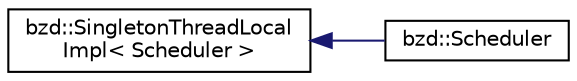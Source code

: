 digraph "Graphical Class Hierarchy"
{
  edge [fontname="Helvetica",fontsize="10",labelfontname="Helvetica",labelfontsize="10"];
  node [fontname="Helvetica",fontsize="10",shape=record];
  rankdir="LR";
  Node0 [label="bzd::SingletonThreadLocal\lImpl\< Scheduler \>",height=0.2,width=0.4,color="black", fillcolor="white", style="filled",URL="$classbzd_1_1SingletonThreadLocalImpl.html"];
  Node0 -> Node1 [dir="back",color="midnightblue",fontsize="10",style="solid",fontname="Helvetica"];
  Node1 [label="bzd::Scheduler",height=0.2,width=0.4,color="black", fillcolor="white", style="filled",URL="$classbzd_1_1Scheduler.html"];
}
